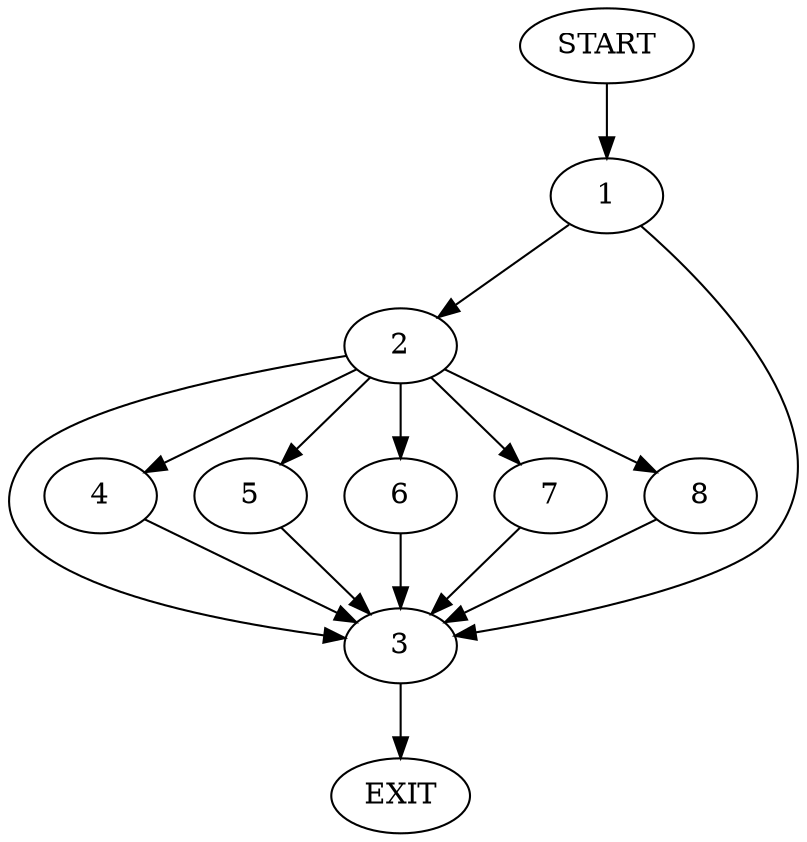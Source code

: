 digraph {
0 [label="START"]
9 [label="EXIT"]
0 -> 1
1 -> 2
1 -> 3
2 -> 4
2 -> 5
2 -> 6
2 -> 7
2 -> 3
2 -> 8
3 -> 9
4 -> 3
5 -> 3
7 -> 3
8 -> 3
6 -> 3
}
